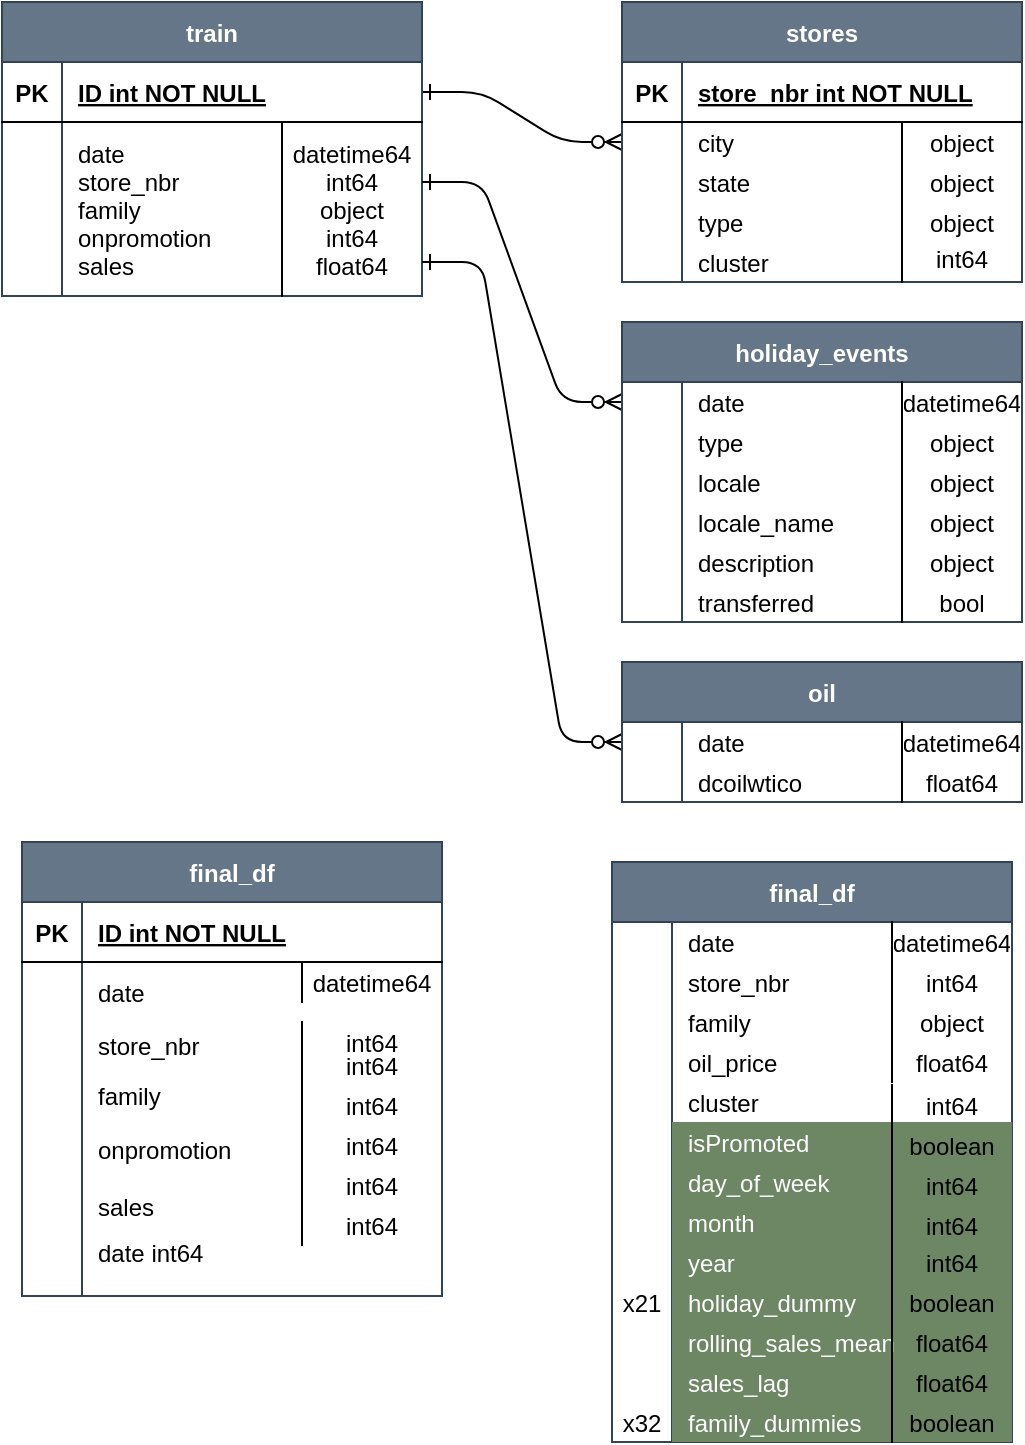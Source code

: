 <mxfile version="23.0.2" type="device">
  <diagram id="R2lEEEUBdFMjLlhIrx00" name="Page-1">
    <mxGraphModel dx="1147" dy="675" grid="1" gridSize="10" guides="1" tooltips="1" connect="1" arrows="1" fold="1" page="1" pageScale="1" pageWidth="850" pageHeight="1100" math="0" shadow="0" extFonts="Permanent Marker^https://fonts.googleapis.com/css?family=Permanent+Marker">
      <root>
        <mxCell id="0" />
        <mxCell id="1" parent="0" />
        <mxCell id="C-vyLk0tnHw3VtMMgP7b-1" value="" style="edgeStyle=entityRelationEdgeStyle;endArrow=ERzeroToMany;startArrow=ERone;endFill=1;startFill=0;" parent="1" source="C-vyLk0tnHw3VtMMgP7b-24" target="C-vyLk0tnHw3VtMMgP7b-6" edge="1">
          <mxGeometry width="100" height="100" relative="1" as="geometry">
            <mxPoint x="340" y="720" as="sourcePoint" />
            <mxPoint x="440" y="620" as="targetPoint" />
          </mxGeometry>
        </mxCell>
        <mxCell id="C-vyLk0tnHw3VtMMgP7b-2" value="stores" style="shape=table;startSize=30;container=1;collapsible=1;childLayout=tableLayout;fixedRows=1;rowLines=0;fontStyle=1;align=center;resizeLast=1;fillColor=#647687;fontColor=#ffffff;strokeColor=#314354;" parent="1" vertex="1">
          <mxGeometry x="430" y="120" width="200" height="140" as="geometry" />
        </mxCell>
        <mxCell id="C-vyLk0tnHw3VtMMgP7b-3" value="" style="shape=partialRectangle;collapsible=0;dropTarget=0;pointerEvents=0;fillColor=none;points=[[0,0.5],[1,0.5]];portConstraint=eastwest;top=0;left=0;right=0;bottom=1;" parent="C-vyLk0tnHw3VtMMgP7b-2" vertex="1">
          <mxGeometry y="30" width="200" height="30" as="geometry" />
        </mxCell>
        <mxCell id="C-vyLk0tnHw3VtMMgP7b-4" value="PK" style="shape=partialRectangle;overflow=hidden;connectable=0;fillColor=none;top=0;left=0;bottom=0;right=0;fontStyle=1;" parent="C-vyLk0tnHw3VtMMgP7b-3" vertex="1">
          <mxGeometry width="30" height="30" as="geometry">
            <mxRectangle width="30" height="30" as="alternateBounds" />
          </mxGeometry>
        </mxCell>
        <mxCell id="C-vyLk0tnHw3VtMMgP7b-5" value="store_nbr int NOT NULL " style="shape=partialRectangle;overflow=hidden;connectable=0;fillColor=none;top=0;left=0;bottom=0;right=0;align=left;spacingLeft=6;fontStyle=5;" parent="C-vyLk0tnHw3VtMMgP7b-3" vertex="1">
          <mxGeometry x="30" width="170" height="30" as="geometry">
            <mxRectangle width="170" height="30" as="alternateBounds" />
          </mxGeometry>
        </mxCell>
        <mxCell id="C-vyLk0tnHw3VtMMgP7b-6" value="" style="shape=partialRectangle;collapsible=0;dropTarget=0;pointerEvents=0;fillColor=none;points=[[0,0.5],[1,0.5]];portConstraint=eastwest;top=0;left=0;right=0;bottom=0;" parent="C-vyLk0tnHw3VtMMgP7b-2" vertex="1">
          <mxGeometry y="60" width="200" height="20" as="geometry" />
        </mxCell>
        <mxCell id="C-vyLk0tnHw3VtMMgP7b-7" value="" style="shape=partialRectangle;overflow=hidden;connectable=0;fillColor=none;top=0;left=0;bottom=0;right=0;" parent="C-vyLk0tnHw3VtMMgP7b-6" vertex="1">
          <mxGeometry width="30" height="20" as="geometry">
            <mxRectangle width="30" height="20" as="alternateBounds" />
          </mxGeometry>
        </mxCell>
        <mxCell id="C-vyLk0tnHw3VtMMgP7b-8" value="city" style="shape=partialRectangle;overflow=hidden;connectable=0;fillColor=none;top=0;left=0;bottom=0;right=0;align=left;spacingLeft=6;" parent="C-vyLk0tnHw3VtMMgP7b-6" vertex="1">
          <mxGeometry x="30" width="170" height="20" as="geometry">
            <mxRectangle width="170" height="20" as="alternateBounds" />
          </mxGeometry>
        </mxCell>
        <mxCell id="62HEPZ-ChTbEwqhAdg0i-34" value="" style="shape=partialRectangle;collapsible=0;dropTarget=0;pointerEvents=0;fillColor=none;points=[[0,0.5],[1,0.5]];portConstraint=eastwest;top=0;left=0;right=0;bottom=0;" vertex="1" parent="C-vyLk0tnHw3VtMMgP7b-2">
          <mxGeometry y="80" width="200" height="20" as="geometry" />
        </mxCell>
        <mxCell id="62HEPZ-ChTbEwqhAdg0i-35" value="" style="shape=partialRectangle;overflow=hidden;connectable=0;fillColor=none;top=0;left=0;bottom=0;right=0;" vertex="1" parent="62HEPZ-ChTbEwqhAdg0i-34">
          <mxGeometry width="30" height="20" as="geometry">
            <mxRectangle width="30" height="20" as="alternateBounds" />
          </mxGeometry>
        </mxCell>
        <mxCell id="62HEPZ-ChTbEwqhAdg0i-36" value="state" style="shape=partialRectangle;overflow=hidden;connectable=0;fillColor=none;top=0;left=0;bottom=0;right=0;align=left;spacingLeft=6;" vertex="1" parent="62HEPZ-ChTbEwqhAdg0i-34">
          <mxGeometry x="30" width="170" height="20" as="geometry">
            <mxRectangle width="170" height="20" as="alternateBounds" />
          </mxGeometry>
        </mxCell>
        <mxCell id="62HEPZ-ChTbEwqhAdg0i-38" value="" style="shape=partialRectangle;collapsible=0;dropTarget=0;pointerEvents=0;fillColor=none;points=[[0,0.5],[1,0.5]];portConstraint=eastwest;top=0;left=0;right=0;bottom=0;" vertex="1" parent="C-vyLk0tnHw3VtMMgP7b-2">
          <mxGeometry y="100" width="200" height="20" as="geometry" />
        </mxCell>
        <mxCell id="62HEPZ-ChTbEwqhAdg0i-39" value="" style="shape=partialRectangle;overflow=hidden;connectable=0;fillColor=none;top=0;left=0;bottom=0;right=0;" vertex="1" parent="62HEPZ-ChTbEwqhAdg0i-38">
          <mxGeometry width="30" height="20" as="geometry">
            <mxRectangle width="30" height="20" as="alternateBounds" />
          </mxGeometry>
        </mxCell>
        <mxCell id="62HEPZ-ChTbEwqhAdg0i-40" value="type" style="shape=partialRectangle;overflow=hidden;connectable=0;fillColor=none;top=0;left=0;bottom=0;right=0;align=left;spacingLeft=6;" vertex="1" parent="62HEPZ-ChTbEwqhAdg0i-38">
          <mxGeometry x="30" width="170" height="20" as="geometry">
            <mxRectangle width="170" height="20" as="alternateBounds" />
          </mxGeometry>
        </mxCell>
        <mxCell id="62HEPZ-ChTbEwqhAdg0i-41" value="" style="shape=partialRectangle;collapsible=0;dropTarget=0;pointerEvents=0;fillColor=none;points=[[0,0.5],[1,0.5]];portConstraint=eastwest;top=0;left=0;right=0;bottom=0;" vertex="1" parent="C-vyLk0tnHw3VtMMgP7b-2">
          <mxGeometry y="120" width="200" height="20" as="geometry" />
        </mxCell>
        <mxCell id="62HEPZ-ChTbEwqhAdg0i-42" value="" style="shape=partialRectangle;overflow=hidden;connectable=0;fillColor=none;top=0;left=0;bottom=0;right=0;" vertex="1" parent="62HEPZ-ChTbEwqhAdg0i-41">
          <mxGeometry width="30" height="20" as="geometry">
            <mxRectangle width="30" height="20" as="alternateBounds" />
          </mxGeometry>
        </mxCell>
        <mxCell id="62HEPZ-ChTbEwqhAdg0i-43" value="cluster" style="shape=partialRectangle;overflow=hidden;connectable=0;fillColor=none;top=0;left=0;bottom=0;right=0;align=left;spacingLeft=6;" vertex="1" parent="62HEPZ-ChTbEwqhAdg0i-41">
          <mxGeometry x="30" width="170" height="20" as="geometry">
            <mxRectangle width="170" height="20" as="alternateBounds" />
          </mxGeometry>
        </mxCell>
        <mxCell id="C-vyLk0tnHw3VtMMgP7b-23" value="train" style="shape=table;startSize=30;container=6;collapsible=1;childLayout=tableLayout;fixedRows=6;rowLines=0;fontStyle=1;align=center;resizeLast=1;fillColor=#647687;fontColor=#ffffff;strokeColor=#314354;" parent="1" vertex="1">
          <mxGeometry x="120" y="120" width="210" height="147" as="geometry">
            <mxRectangle x="120" y="120" width="70" height="30" as="alternateBounds" />
          </mxGeometry>
        </mxCell>
        <mxCell id="C-vyLk0tnHw3VtMMgP7b-24" value="" style="shape=partialRectangle;collapsible=0;dropTarget=0;pointerEvents=0;fillColor=none;points=[[0,0.5],[1,0.5]];portConstraint=eastwest;top=0;left=0;right=0;bottom=1;" parent="C-vyLk0tnHw3VtMMgP7b-23" vertex="1">
          <mxGeometry y="30" width="210" height="30" as="geometry" />
        </mxCell>
        <mxCell id="C-vyLk0tnHw3VtMMgP7b-25" value="PK" style="shape=partialRectangle;overflow=hidden;connectable=0;fillColor=none;top=0;left=0;bottom=0;right=0;fontStyle=1;" parent="C-vyLk0tnHw3VtMMgP7b-24" vertex="1">
          <mxGeometry width="30" height="30" as="geometry">
            <mxRectangle width="30" height="30" as="alternateBounds" />
          </mxGeometry>
        </mxCell>
        <mxCell id="C-vyLk0tnHw3VtMMgP7b-26" value="ID int NOT NULL " style="shape=partialRectangle;overflow=hidden;connectable=0;fillColor=none;top=0;left=0;bottom=0;right=0;align=left;spacingLeft=6;fontStyle=5;" parent="C-vyLk0tnHw3VtMMgP7b-24" vertex="1">
          <mxGeometry x="30" width="180" height="30" as="geometry">
            <mxRectangle width="180" height="30" as="alternateBounds" />
          </mxGeometry>
        </mxCell>
        <mxCell id="C-vyLk0tnHw3VtMMgP7b-27" value="" style="shape=partialRectangle;collapsible=0;dropTarget=0;pointerEvents=0;fillColor=none;points=[[0,0.5],[1,0.5]];portConstraint=eastwest;top=0;left=0;right=0;bottom=0;" parent="C-vyLk0tnHw3VtMMgP7b-23" vertex="1">
          <mxGeometry y="60" width="210" height="87" as="geometry" />
        </mxCell>
        <mxCell id="C-vyLk0tnHw3VtMMgP7b-28" value="" style="shape=partialRectangle;overflow=hidden;connectable=0;fillColor=none;top=0;left=0;bottom=0;right=0;" parent="C-vyLk0tnHw3VtMMgP7b-27" vertex="1">
          <mxGeometry width="30" height="87" as="geometry">
            <mxRectangle width="30" height="87" as="alternateBounds" />
          </mxGeometry>
        </mxCell>
        <mxCell id="C-vyLk0tnHw3VtMMgP7b-29" value="date&#xa;store_nbr&#xa;family&#xa;onpromotion&#xa;sales" style="shape=partialRectangle;overflow=hidden;connectable=0;fillColor=none;top=0;left=0;bottom=0;right=0;align=left;spacingLeft=6;" parent="C-vyLk0tnHw3VtMMgP7b-27" vertex="1">
          <mxGeometry x="30" width="180" height="87" as="geometry">
            <mxRectangle width="180" height="87" as="alternateBounds" />
          </mxGeometry>
        </mxCell>
        <mxCell id="62HEPZ-ChTbEwqhAdg0i-10" value="datetime64&#xa;int64&#xa;object&#xa;int64&#xa;float64" style="shape=partialRectangle;overflow=hidden;connectable=0;fillColor=none;top=0;left=1;bottom=0;right=0;" vertex="1" parent="1">
          <mxGeometry x="260" y="180" width="70" height="87" as="geometry">
            <mxRectangle width="30" height="87" as="alternateBounds" />
          </mxGeometry>
        </mxCell>
        <mxCell id="62HEPZ-ChTbEwqhAdg0i-13" value="object" style="shape=partialRectangle;overflow=hidden;connectable=0;fillColor=none;top=0;left=1;bottom=0;right=0;" vertex="1" parent="1">
          <mxGeometry x="570" y="180" width="60" height="20" as="geometry">
            <mxRectangle width="30" height="87" as="alternateBounds" />
          </mxGeometry>
        </mxCell>
        <mxCell id="62HEPZ-ChTbEwqhAdg0i-44" value="object" style="shape=partialRectangle;overflow=hidden;connectable=0;fillColor=none;top=0;left=1;bottom=0;right=0;" vertex="1" parent="1">
          <mxGeometry x="570" y="200" width="60" height="20" as="geometry">
            <mxRectangle width="30" height="87" as="alternateBounds" />
          </mxGeometry>
        </mxCell>
        <mxCell id="62HEPZ-ChTbEwqhAdg0i-45" value="object" style="shape=partialRectangle;overflow=hidden;connectable=0;fillColor=none;top=0;left=1;bottom=0;right=0;" vertex="1" parent="1">
          <mxGeometry x="570" y="220" width="60" height="20" as="geometry">
            <mxRectangle width="30" height="87" as="alternateBounds" />
          </mxGeometry>
        </mxCell>
        <mxCell id="62HEPZ-ChTbEwqhAdg0i-46" value="int64&#xa;" style="shape=partialRectangle;overflow=hidden;connectable=0;fillColor=none;top=0;left=1;bottom=0;right=0;" vertex="1" parent="1">
          <mxGeometry x="570" y="240" width="60" height="20" as="geometry">
            <mxRectangle width="30" height="87" as="alternateBounds" />
          </mxGeometry>
        </mxCell>
        <mxCell id="62HEPZ-ChTbEwqhAdg0i-47" value="" style="edgeStyle=entityRelationEdgeStyle;endArrow=ERzeroToMany;startArrow=ERone;endFill=1;startFill=0;" edge="1" parent="1" target="62HEPZ-ChTbEwqhAdg0i-52">
          <mxGeometry width="100" height="100" relative="1" as="geometry">
            <mxPoint x="330" y="210" as="sourcePoint" />
            <mxPoint x="500" y="770" as="targetPoint" />
          </mxGeometry>
        </mxCell>
        <mxCell id="62HEPZ-ChTbEwqhAdg0i-48" value="holiday_events" style="shape=table;startSize=30;container=1;collapsible=1;childLayout=tableLayout;fixedRows=1;rowLines=0;fontStyle=1;align=center;resizeLast=1;fillColor=#647687;fontColor=#ffffff;strokeColor=#314354;" vertex="1" parent="1">
          <mxGeometry x="430" y="280" width="200" height="150" as="geometry" />
        </mxCell>
        <mxCell id="62HEPZ-ChTbEwqhAdg0i-52" value="" style="shape=partialRectangle;collapsible=0;dropTarget=0;pointerEvents=0;fillColor=none;points=[[0,0.5],[1,0.5]];portConstraint=eastwest;top=0;left=0;right=0;bottom=0;" vertex="1" parent="62HEPZ-ChTbEwqhAdg0i-48">
          <mxGeometry y="30" width="200" height="20" as="geometry" />
        </mxCell>
        <mxCell id="62HEPZ-ChTbEwqhAdg0i-53" value="" style="shape=partialRectangle;overflow=hidden;connectable=0;fillColor=none;top=0;left=0;bottom=0;right=0;" vertex="1" parent="62HEPZ-ChTbEwqhAdg0i-52">
          <mxGeometry width="30" height="20" as="geometry">
            <mxRectangle width="30" height="20" as="alternateBounds" />
          </mxGeometry>
        </mxCell>
        <mxCell id="62HEPZ-ChTbEwqhAdg0i-54" value="date" style="shape=partialRectangle;overflow=hidden;connectable=0;fillColor=none;top=0;left=0;bottom=0;right=0;align=left;spacingLeft=6;" vertex="1" parent="62HEPZ-ChTbEwqhAdg0i-52">
          <mxGeometry x="30" width="170" height="20" as="geometry">
            <mxRectangle width="170" height="20" as="alternateBounds" />
          </mxGeometry>
        </mxCell>
        <mxCell id="62HEPZ-ChTbEwqhAdg0i-55" value="" style="shape=partialRectangle;collapsible=0;dropTarget=0;pointerEvents=0;fillColor=none;points=[[0,0.5],[1,0.5]];portConstraint=eastwest;top=0;left=0;right=0;bottom=0;" vertex="1" parent="62HEPZ-ChTbEwqhAdg0i-48">
          <mxGeometry y="50" width="200" height="20" as="geometry" />
        </mxCell>
        <mxCell id="62HEPZ-ChTbEwqhAdg0i-56" value="" style="shape=partialRectangle;overflow=hidden;connectable=0;fillColor=none;top=0;left=0;bottom=0;right=0;" vertex="1" parent="62HEPZ-ChTbEwqhAdg0i-55">
          <mxGeometry width="30" height="20" as="geometry">
            <mxRectangle width="30" height="20" as="alternateBounds" />
          </mxGeometry>
        </mxCell>
        <mxCell id="62HEPZ-ChTbEwqhAdg0i-57" value="type" style="shape=partialRectangle;overflow=hidden;connectable=0;fillColor=none;top=0;left=0;bottom=0;right=0;align=left;spacingLeft=6;" vertex="1" parent="62HEPZ-ChTbEwqhAdg0i-55">
          <mxGeometry x="30" width="170" height="20" as="geometry">
            <mxRectangle width="170" height="20" as="alternateBounds" />
          </mxGeometry>
        </mxCell>
        <mxCell id="62HEPZ-ChTbEwqhAdg0i-58" value="" style="shape=partialRectangle;collapsible=0;dropTarget=0;pointerEvents=0;fillColor=none;points=[[0,0.5],[1,0.5]];portConstraint=eastwest;top=0;left=0;right=0;bottom=0;" vertex="1" parent="62HEPZ-ChTbEwqhAdg0i-48">
          <mxGeometry y="70" width="200" height="20" as="geometry" />
        </mxCell>
        <mxCell id="62HEPZ-ChTbEwqhAdg0i-59" value="" style="shape=partialRectangle;overflow=hidden;connectable=0;fillColor=none;top=0;left=0;bottom=0;right=0;" vertex="1" parent="62HEPZ-ChTbEwqhAdg0i-58">
          <mxGeometry width="30" height="20" as="geometry">
            <mxRectangle width="30" height="20" as="alternateBounds" />
          </mxGeometry>
        </mxCell>
        <mxCell id="62HEPZ-ChTbEwqhAdg0i-60" value="locale" style="shape=partialRectangle;overflow=hidden;connectable=0;fillColor=none;top=0;left=0;bottom=0;right=0;align=left;spacingLeft=6;" vertex="1" parent="62HEPZ-ChTbEwqhAdg0i-58">
          <mxGeometry x="30" width="170" height="20" as="geometry">
            <mxRectangle width="170" height="20" as="alternateBounds" />
          </mxGeometry>
        </mxCell>
        <mxCell id="62HEPZ-ChTbEwqhAdg0i-61" value="" style="shape=partialRectangle;collapsible=0;dropTarget=0;pointerEvents=0;fillColor=none;points=[[0,0.5],[1,0.5]];portConstraint=eastwest;top=0;left=0;right=0;bottom=0;" vertex="1" parent="62HEPZ-ChTbEwqhAdg0i-48">
          <mxGeometry y="90" width="200" height="20" as="geometry" />
        </mxCell>
        <mxCell id="62HEPZ-ChTbEwqhAdg0i-62" value="" style="shape=partialRectangle;overflow=hidden;connectable=0;fillColor=none;top=0;left=0;bottom=0;right=0;" vertex="1" parent="62HEPZ-ChTbEwqhAdg0i-61">
          <mxGeometry width="30" height="20" as="geometry">
            <mxRectangle width="30" height="20" as="alternateBounds" />
          </mxGeometry>
        </mxCell>
        <mxCell id="62HEPZ-ChTbEwqhAdg0i-63" value="locale_name" style="shape=partialRectangle;overflow=hidden;connectable=0;fillColor=none;top=0;left=0;bottom=0;right=0;align=left;spacingLeft=6;" vertex="1" parent="62HEPZ-ChTbEwqhAdg0i-61">
          <mxGeometry x="30" width="170" height="20" as="geometry">
            <mxRectangle width="170" height="20" as="alternateBounds" />
          </mxGeometry>
        </mxCell>
        <mxCell id="62HEPZ-ChTbEwqhAdg0i-64" value="" style="shape=partialRectangle;collapsible=0;dropTarget=0;pointerEvents=0;fillColor=none;points=[[0,0.5],[1,0.5]];portConstraint=eastwest;top=0;left=0;right=0;bottom=0;" vertex="1" parent="62HEPZ-ChTbEwqhAdg0i-48">
          <mxGeometry y="110" width="200" height="20" as="geometry" />
        </mxCell>
        <mxCell id="62HEPZ-ChTbEwqhAdg0i-65" value="" style="shape=partialRectangle;overflow=hidden;connectable=0;fillColor=none;top=0;left=0;bottom=0;right=0;" vertex="1" parent="62HEPZ-ChTbEwqhAdg0i-64">
          <mxGeometry width="30" height="20" as="geometry">
            <mxRectangle width="30" height="20" as="alternateBounds" />
          </mxGeometry>
        </mxCell>
        <mxCell id="62HEPZ-ChTbEwqhAdg0i-66" value="description" style="shape=partialRectangle;overflow=hidden;connectable=0;fillColor=none;top=0;left=0;bottom=0;right=0;align=left;spacingLeft=6;" vertex="1" parent="62HEPZ-ChTbEwqhAdg0i-64">
          <mxGeometry x="30" width="170" height="20" as="geometry">
            <mxRectangle width="170" height="20" as="alternateBounds" />
          </mxGeometry>
        </mxCell>
        <mxCell id="62HEPZ-ChTbEwqhAdg0i-67" value="" style="shape=partialRectangle;collapsible=0;dropTarget=0;pointerEvents=0;fillColor=none;points=[[0,0.5],[1,0.5]];portConstraint=eastwest;top=0;left=0;right=0;bottom=0;" vertex="1" parent="62HEPZ-ChTbEwqhAdg0i-48">
          <mxGeometry y="130" width="200" height="20" as="geometry" />
        </mxCell>
        <mxCell id="62HEPZ-ChTbEwqhAdg0i-68" value="" style="shape=partialRectangle;overflow=hidden;connectable=0;fillColor=none;top=0;left=0;bottom=0;right=0;" vertex="1" parent="62HEPZ-ChTbEwqhAdg0i-67">
          <mxGeometry width="30" height="20" as="geometry">
            <mxRectangle width="30" height="20" as="alternateBounds" />
          </mxGeometry>
        </mxCell>
        <mxCell id="62HEPZ-ChTbEwqhAdg0i-69" value="transferred" style="shape=partialRectangle;overflow=hidden;connectable=0;fillColor=none;top=0;left=0;bottom=0;right=0;align=left;spacingLeft=6;" vertex="1" parent="62HEPZ-ChTbEwqhAdg0i-67">
          <mxGeometry x="30" width="170" height="20" as="geometry">
            <mxRectangle width="170" height="20" as="alternateBounds" />
          </mxGeometry>
        </mxCell>
        <mxCell id="62HEPZ-ChTbEwqhAdg0i-70" value="datetime64" style="shape=partialRectangle;overflow=hidden;connectable=0;fillColor=none;top=0;left=1;bottom=0;right=0;" vertex="1" parent="1">
          <mxGeometry x="570" y="310" width="60" height="20" as="geometry">
            <mxRectangle width="30" height="87" as="alternateBounds" />
          </mxGeometry>
        </mxCell>
        <mxCell id="62HEPZ-ChTbEwqhAdg0i-71" value="object" style="shape=partialRectangle;overflow=hidden;connectable=0;fillColor=none;top=0;left=1;bottom=0;right=0;" vertex="1" parent="1">
          <mxGeometry x="570" y="330" width="60" height="20" as="geometry">
            <mxRectangle width="30" height="87" as="alternateBounds" />
          </mxGeometry>
        </mxCell>
        <mxCell id="62HEPZ-ChTbEwqhAdg0i-72" value="object" style="shape=partialRectangle;overflow=hidden;connectable=0;fillColor=none;top=0;left=1;bottom=0;right=0;" vertex="1" parent="1">
          <mxGeometry x="570" y="350" width="60" height="20" as="geometry">
            <mxRectangle width="30" height="87" as="alternateBounds" />
          </mxGeometry>
        </mxCell>
        <mxCell id="62HEPZ-ChTbEwqhAdg0i-73" value="object" style="shape=partialRectangle;overflow=hidden;connectable=0;fillColor=none;top=0;left=1;bottom=0;right=0;" vertex="1" parent="1">
          <mxGeometry x="570" y="370" width="60" height="20" as="geometry">
            <mxRectangle width="30" height="87" as="alternateBounds" />
          </mxGeometry>
        </mxCell>
        <mxCell id="62HEPZ-ChTbEwqhAdg0i-74" value="bool" style="shape=partialRectangle;overflow=hidden;connectable=0;fillColor=none;top=0;left=1;bottom=0;right=0;" vertex="1" parent="1">
          <mxGeometry x="570" y="410" width="60" height="20" as="geometry">
            <mxRectangle width="30" height="87" as="alternateBounds" />
          </mxGeometry>
        </mxCell>
        <mxCell id="62HEPZ-ChTbEwqhAdg0i-75" value="object" style="shape=partialRectangle;overflow=hidden;connectable=0;fillColor=none;top=0;left=1;bottom=0;right=0;" vertex="1" parent="1">
          <mxGeometry x="570" y="390" width="60" height="20" as="geometry">
            <mxRectangle width="30" height="87" as="alternateBounds" />
          </mxGeometry>
        </mxCell>
        <mxCell id="62HEPZ-ChTbEwqhAdg0i-76" value="" style="edgeStyle=entityRelationEdgeStyle;endArrow=ERzeroToMany;startArrow=ERone;endFill=1;startFill=0;" edge="1" parent="1" target="62HEPZ-ChTbEwqhAdg0i-81">
          <mxGeometry width="100" height="100" relative="1" as="geometry">
            <mxPoint x="330" y="250" as="sourcePoint" />
            <mxPoint x="440" y="960" as="targetPoint" />
          </mxGeometry>
        </mxCell>
        <mxCell id="62HEPZ-ChTbEwqhAdg0i-77" value="oil" style="shape=table;startSize=30;container=1;collapsible=1;childLayout=tableLayout;fixedRows=1;rowLines=0;fontStyle=1;align=center;resizeLast=1;fillColor=#647687;fontColor=#ffffff;strokeColor=#314354;" vertex="1" parent="1">
          <mxGeometry x="430" y="450" width="200" height="70" as="geometry" />
        </mxCell>
        <mxCell id="62HEPZ-ChTbEwqhAdg0i-81" value="" style="shape=partialRectangle;collapsible=0;dropTarget=0;pointerEvents=0;fillColor=none;points=[[0,0.5],[1,0.5]];portConstraint=eastwest;top=0;left=0;right=0;bottom=0;" vertex="1" parent="62HEPZ-ChTbEwqhAdg0i-77">
          <mxGeometry y="30" width="200" height="20" as="geometry" />
        </mxCell>
        <mxCell id="62HEPZ-ChTbEwqhAdg0i-82" value="" style="shape=partialRectangle;overflow=hidden;connectable=0;fillColor=none;top=0;left=0;bottom=0;right=0;" vertex="1" parent="62HEPZ-ChTbEwqhAdg0i-81">
          <mxGeometry width="30" height="20" as="geometry">
            <mxRectangle width="30" height="20" as="alternateBounds" />
          </mxGeometry>
        </mxCell>
        <mxCell id="62HEPZ-ChTbEwqhAdg0i-83" value="date" style="shape=partialRectangle;overflow=hidden;connectable=0;fillColor=none;top=0;left=0;bottom=0;right=0;align=left;spacingLeft=6;" vertex="1" parent="62HEPZ-ChTbEwqhAdg0i-81">
          <mxGeometry x="30" width="170" height="20" as="geometry">
            <mxRectangle width="170" height="20" as="alternateBounds" />
          </mxGeometry>
        </mxCell>
        <mxCell id="62HEPZ-ChTbEwqhAdg0i-84" value="" style="shape=partialRectangle;collapsible=0;dropTarget=0;pointerEvents=0;fillColor=none;points=[[0,0.5],[1,0.5]];portConstraint=eastwest;top=0;left=0;right=0;bottom=0;container=1;" vertex="1" parent="62HEPZ-ChTbEwqhAdg0i-77">
          <mxGeometry y="50" width="200" height="20" as="geometry" />
        </mxCell>
        <mxCell id="62HEPZ-ChTbEwqhAdg0i-85" value="" style="shape=partialRectangle;overflow=hidden;connectable=0;fillColor=none;top=0;left=0;bottom=0;right=0;" vertex="1" parent="62HEPZ-ChTbEwqhAdg0i-84">
          <mxGeometry width="30" height="20" as="geometry">
            <mxRectangle width="30" height="20" as="alternateBounds" />
          </mxGeometry>
        </mxCell>
        <mxCell id="62HEPZ-ChTbEwqhAdg0i-86" value="dcoilwtico" style="shape=partialRectangle;overflow=hidden;connectable=0;fillColor=none;top=0;left=0;bottom=0;right=0;align=left;spacingLeft=6;" vertex="1" parent="62HEPZ-ChTbEwqhAdg0i-84">
          <mxGeometry x="30" width="170" height="20" as="geometry">
            <mxRectangle width="170" height="20" as="alternateBounds" />
          </mxGeometry>
        </mxCell>
        <mxCell id="62HEPZ-ChTbEwqhAdg0i-93" value="datetime64" style="shape=partialRectangle;overflow=hidden;connectable=0;fillColor=none;top=0;left=1;bottom=0;right=0;" vertex="1" parent="1">
          <mxGeometry x="570" y="480" width="60" height="20" as="geometry">
            <mxRectangle width="30" height="87" as="alternateBounds" />
          </mxGeometry>
        </mxCell>
        <mxCell id="62HEPZ-ChTbEwqhAdg0i-94" value="float64" style="shape=partialRectangle;overflow=hidden;connectable=0;fillColor=none;top=0;left=1;bottom=0;right=0;" vertex="1" parent="1">
          <mxGeometry x="570" y="500" width="60" height="20" as="geometry">
            <mxRectangle width="30" height="87" as="alternateBounds" />
          </mxGeometry>
        </mxCell>
        <mxCell id="62HEPZ-ChTbEwqhAdg0i-105" value="final_df" style="shape=table;startSize=30;container=6;collapsible=1;childLayout=tableLayout;fixedRows=6;rowLines=0;fontStyle=1;align=center;resizeLast=1;fillColor=#647687;fontColor=#ffffff;strokeColor=#314354;" vertex="1" parent="1">
          <mxGeometry x="130" y="540" width="210" height="227" as="geometry">
            <mxRectangle x="120" y="120" width="70" height="30" as="alternateBounds" />
          </mxGeometry>
        </mxCell>
        <mxCell id="62HEPZ-ChTbEwqhAdg0i-106" value="" style="shape=partialRectangle;collapsible=0;dropTarget=0;pointerEvents=0;fillColor=none;points=[[0,0.5],[1,0.5]];portConstraint=eastwest;top=0;left=0;right=0;bottom=1;" vertex="1" parent="62HEPZ-ChTbEwqhAdg0i-105">
          <mxGeometry y="30" width="210" height="30" as="geometry" />
        </mxCell>
        <mxCell id="62HEPZ-ChTbEwqhAdg0i-107" value="PK" style="shape=partialRectangle;overflow=hidden;connectable=0;fillColor=none;top=0;left=0;bottom=0;right=0;fontStyle=1;" vertex="1" parent="62HEPZ-ChTbEwqhAdg0i-106">
          <mxGeometry width="30" height="30" as="geometry">
            <mxRectangle width="30" height="30" as="alternateBounds" />
          </mxGeometry>
        </mxCell>
        <mxCell id="62HEPZ-ChTbEwqhAdg0i-108" value="ID int NOT NULL " style="shape=partialRectangle;overflow=hidden;connectable=0;fillColor=none;top=0;left=0;bottom=0;right=0;align=left;spacingLeft=6;fontStyle=5;" vertex="1" parent="62HEPZ-ChTbEwqhAdg0i-106">
          <mxGeometry x="30" width="180" height="30" as="geometry">
            <mxRectangle width="180" height="30" as="alternateBounds" />
          </mxGeometry>
        </mxCell>
        <mxCell id="62HEPZ-ChTbEwqhAdg0i-109" value="" style="shape=partialRectangle;collapsible=0;dropTarget=0;pointerEvents=0;fillColor=none;points=[[0,0.5],[1,0.5]];portConstraint=eastwest;top=0;left=0;right=0;bottom=0;" vertex="1" parent="62HEPZ-ChTbEwqhAdg0i-105">
          <mxGeometry y="60" width="210" height="30" as="geometry" />
        </mxCell>
        <mxCell id="62HEPZ-ChTbEwqhAdg0i-110" value="" style="shape=partialRectangle;overflow=hidden;connectable=0;fillColor=none;top=0;left=0;bottom=0;right=0;" vertex="1" parent="62HEPZ-ChTbEwqhAdg0i-109">
          <mxGeometry width="30" height="30" as="geometry">
            <mxRectangle width="30" height="30" as="alternateBounds" />
          </mxGeometry>
        </mxCell>
        <mxCell id="62HEPZ-ChTbEwqhAdg0i-111" value="date" style="shape=partialRectangle;overflow=hidden;connectable=0;fillColor=none;top=0;left=0;bottom=0;right=0;align=left;spacingLeft=6;" vertex="1" parent="62HEPZ-ChTbEwqhAdg0i-109">
          <mxGeometry x="30" width="180" height="30" as="geometry">
            <mxRectangle width="180" height="30" as="alternateBounds" />
          </mxGeometry>
        </mxCell>
        <mxCell id="62HEPZ-ChTbEwqhAdg0i-118" value="" style="shape=partialRectangle;collapsible=0;dropTarget=0;pointerEvents=0;fillColor=none;points=[[0,0.5],[1,0.5]];portConstraint=eastwest;top=0;left=0;right=0;bottom=0;" vertex="1" parent="62HEPZ-ChTbEwqhAdg0i-105">
          <mxGeometry y="90" width="210" height="23" as="geometry" />
        </mxCell>
        <mxCell id="62HEPZ-ChTbEwqhAdg0i-119" value="" style="shape=partialRectangle;overflow=hidden;connectable=0;fillColor=none;top=0;left=0;bottom=0;right=0;" vertex="1" parent="62HEPZ-ChTbEwqhAdg0i-118">
          <mxGeometry width="30" height="23" as="geometry">
            <mxRectangle width="30" height="23" as="alternateBounds" />
          </mxGeometry>
        </mxCell>
        <mxCell id="62HEPZ-ChTbEwqhAdg0i-120" value="store_nbr" style="shape=partialRectangle;overflow=hidden;connectable=0;fillColor=none;top=0;left=0;bottom=0;right=0;align=left;spacingLeft=6;" vertex="1" parent="62HEPZ-ChTbEwqhAdg0i-118">
          <mxGeometry x="30" width="180" height="23" as="geometry">
            <mxRectangle width="180" height="23" as="alternateBounds" />
          </mxGeometry>
        </mxCell>
        <mxCell id="62HEPZ-ChTbEwqhAdg0i-121" value="" style="shape=partialRectangle;collapsible=0;dropTarget=0;pointerEvents=0;fillColor=none;points=[[0,0.5],[1,0.5]];portConstraint=eastwest;top=0;left=0;right=0;bottom=0;" vertex="1" parent="62HEPZ-ChTbEwqhAdg0i-105">
          <mxGeometry y="113" width="210" height="27" as="geometry" />
        </mxCell>
        <mxCell id="62HEPZ-ChTbEwqhAdg0i-122" value="" style="shape=partialRectangle;overflow=hidden;connectable=0;fillColor=none;top=0;left=0;bottom=0;right=0;" vertex="1" parent="62HEPZ-ChTbEwqhAdg0i-121">
          <mxGeometry width="30" height="27" as="geometry">
            <mxRectangle width="30" height="27" as="alternateBounds" />
          </mxGeometry>
        </mxCell>
        <mxCell id="62HEPZ-ChTbEwqhAdg0i-123" value="family" style="shape=partialRectangle;overflow=hidden;connectable=0;fillColor=none;top=0;left=0;bottom=0;right=0;align=left;spacingLeft=6;" vertex="1" parent="62HEPZ-ChTbEwqhAdg0i-121">
          <mxGeometry x="30" width="180" height="27" as="geometry">
            <mxRectangle width="180" height="27" as="alternateBounds" />
          </mxGeometry>
        </mxCell>
        <mxCell id="62HEPZ-ChTbEwqhAdg0i-124" value="" style="shape=partialRectangle;collapsible=0;dropTarget=0;pointerEvents=0;fillColor=none;points=[[0,0.5],[1,0.5]];portConstraint=eastwest;top=0;left=0;right=0;bottom=0;" vertex="1" parent="62HEPZ-ChTbEwqhAdg0i-105">
          <mxGeometry y="140" width="210" height="27" as="geometry" />
        </mxCell>
        <mxCell id="62HEPZ-ChTbEwqhAdg0i-125" value="" style="shape=partialRectangle;overflow=hidden;connectable=0;fillColor=none;top=0;left=0;bottom=0;right=0;" vertex="1" parent="62HEPZ-ChTbEwqhAdg0i-124">
          <mxGeometry width="30" height="27" as="geometry">
            <mxRectangle width="30" height="27" as="alternateBounds" />
          </mxGeometry>
        </mxCell>
        <mxCell id="62HEPZ-ChTbEwqhAdg0i-126" value="onpromotion" style="shape=partialRectangle;overflow=hidden;connectable=0;fillColor=none;top=0;left=0;bottom=0;right=0;align=left;spacingLeft=6;" vertex="1" parent="62HEPZ-ChTbEwqhAdg0i-124">
          <mxGeometry x="30" width="180" height="27" as="geometry">
            <mxRectangle width="180" height="27" as="alternateBounds" />
          </mxGeometry>
        </mxCell>
        <mxCell id="62HEPZ-ChTbEwqhAdg0i-127" value="" style="shape=partialRectangle;collapsible=0;dropTarget=0;pointerEvents=0;fillColor=none;points=[[0,0.5],[1,0.5]];portConstraint=eastwest;top=0;left=0;right=0;bottom=0;" vertex="1" parent="62HEPZ-ChTbEwqhAdg0i-105">
          <mxGeometry y="167" width="210" height="30" as="geometry" />
        </mxCell>
        <mxCell id="62HEPZ-ChTbEwqhAdg0i-128" value="" style="shape=partialRectangle;overflow=hidden;connectable=0;fillColor=none;top=0;left=0;bottom=0;right=0;" vertex="1" parent="62HEPZ-ChTbEwqhAdg0i-127">
          <mxGeometry width="30" height="30" as="geometry">
            <mxRectangle width="30" height="30" as="alternateBounds" />
          </mxGeometry>
        </mxCell>
        <mxCell id="62HEPZ-ChTbEwqhAdg0i-129" value="sales" style="shape=partialRectangle;overflow=hidden;connectable=0;fillColor=none;top=0;left=0;bottom=0;right=0;align=left;spacingLeft=6;" vertex="1" parent="62HEPZ-ChTbEwqhAdg0i-127">
          <mxGeometry x="30" width="180" height="30" as="geometry">
            <mxRectangle width="180" height="30" as="alternateBounds" />
          </mxGeometry>
        </mxCell>
        <mxCell id="62HEPZ-ChTbEwqhAdg0i-130" value="" style="shape=partialRectangle;collapsible=0;dropTarget=0;pointerEvents=0;fillColor=none;points=[[0,0.5],[1,0.5]];portConstraint=eastwest;top=0;left=0;right=0;bottom=0;" vertex="1" parent="62HEPZ-ChTbEwqhAdg0i-105">
          <mxGeometry y="197" width="210" height="30" as="geometry" />
        </mxCell>
        <mxCell id="62HEPZ-ChTbEwqhAdg0i-131" value="" style="shape=partialRectangle;overflow=hidden;connectable=0;fillColor=none;top=0;left=0;bottom=0;right=0;" vertex="1" parent="62HEPZ-ChTbEwqhAdg0i-130">
          <mxGeometry width="30" height="30" as="geometry">
            <mxRectangle width="30" height="30" as="alternateBounds" />
          </mxGeometry>
        </mxCell>
        <mxCell id="62HEPZ-ChTbEwqhAdg0i-132" value="date int64&#xa;" style="shape=partialRectangle;overflow=hidden;connectable=0;fillColor=none;top=0;left=0;bottom=0;right=0;align=left;spacingLeft=6;" vertex="1" parent="62HEPZ-ChTbEwqhAdg0i-130">
          <mxGeometry x="30" width="180" height="30" as="geometry">
            <mxRectangle width="180" height="30" as="alternateBounds" />
          </mxGeometry>
        </mxCell>
        <mxCell id="62HEPZ-ChTbEwqhAdg0i-112" value="datetime64" style="shape=partialRectangle;overflow=hidden;connectable=0;fillColor=none;top=0;left=1;bottom=0;right=0;" vertex="1" parent="1">
          <mxGeometry x="270" y="600" width="70" height="20" as="geometry">
            <mxRectangle width="30" height="87" as="alternateBounds" />
          </mxGeometry>
        </mxCell>
        <mxCell id="62HEPZ-ChTbEwqhAdg0i-133" value="int64" style="shape=partialRectangle;overflow=hidden;connectable=0;fillColor=none;top=0;left=1;bottom=0;right=0;" vertex="1" parent="1">
          <mxGeometry x="270" y="630" width="70" height="20" as="geometry">
            <mxRectangle width="30" height="87" as="alternateBounds" />
          </mxGeometry>
        </mxCell>
        <mxCell id="62HEPZ-ChTbEwqhAdg0i-134" value="int64" style="shape=partialRectangle;overflow=hidden;connectable=0;fillColor=none;top=0;left=1;bottom=0;right=0;" vertex="1" parent="1">
          <mxGeometry x="270" y="641.5" width="70" height="20" as="geometry">
            <mxRectangle width="30" height="87" as="alternateBounds" />
          </mxGeometry>
        </mxCell>
        <mxCell id="62HEPZ-ChTbEwqhAdg0i-135" value="int64" style="shape=partialRectangle;overflow=hidden;connectable=0;fillColor=none;top=0;left=1;bottom=0;right=0;" vertex="1" parent="1">
          <mxGeometry x="270" y="661.5" width="70" height="20" as="geometry">
            <mxRectangle width="30" height="87" as="alternateBounds" />
          </mxGeometry>
        </mxCell>
        <mxCell id="62HEPZ-ChTbEwqhAdg0i-136" value="int64" style="shape=partialRectangle;overflow=hidden;connectable=0;fillColor=none;top=0;left=1;bottom=0;right=0;" vertex="1" parent="1">
          <mxGeometry x="270" y="681.5" width="70" height="20" as="geometry">
            <mxRectangle width="30" height="87" as="alternateBounds" />
          </mxGeometry>
        </mxCell>
        <mxCell id="62HEPZ-ChTbEwqhAdg0i-137" value="int64" style="shape=partialRectangle;overflow=hidden;connectable=0;fillColor=none;top=0;left=1;bottom=0;right=0;" vertex="1" parent="1">
          <mxGeometry x="270" y="701.5" width="70" height="20" as="geometry">
            <mxRectangle width="30" height="87" as="alternateBounds" />
          </mxGeometry>
        </mxCell>
        <mxCell id="62HEPZ-ChTbEwqhAdg0i-138" value="int64" style="shape=partialRectangle;overflow=hidden;connectable=0;fillColor=none;top=0;left=1;bottom=0;right=0;" vertex="1" parent="1">
          <mxGeometry x="270" y="721.5" width="70" height="20" as="geometry">
            <mxRectangle width="30" height="87" as="alternateBounds" />
          </mxGeometry>
        </mxCell>
        <mxCell id="62HEPZ-ChTbEwqhAdg0i-139" value="final_df" style="shape=table;startSize=30;container=1;collapsible=1;childLayout=tableLayout;fixedRows=1;rowLines=0;fontStyle=1;align=center;resizeLast=1;fillColor=#647687;fontColor=#ffffff;strokeColor=#314354;" vertex="1" parent="1">
          <mxGeometry x="425" y="550" width="200" height="290" as="geometry" />
        </mxCell>
        <mxCell id="62HEPZ-ChTbEwqhAdg0i-140" value="" style="shape=partialRectangle;collapsible=0;dropTarget=0;pointerEvents=0;fillColor=none;points=[[0,0.5],[1,0.5]];portConstraint=eastwest;top=0;left=0;right=0;bottom=0;" vertex="1" parent="62HEPZ-ChTbEwqhAdg0i-139">
          <mxGeometry y="30" width="200" height="20" as="geometry" />
        </mxCell>
        <mxCell id="62HEPZ-ChTbEwqhAdg0i-141" value="" style="shape=partialRectangle;overflow=hidden;connectable=0;fillColor=none;top=0;left=0;bottom=0;right=0;" vertex="1" parent="62HEPZ-ChTbEwqhAdg0i-140">
          <mxGeometry width="30" height="20" as="geometry">
            <mxRectangle width="30" height="20" as="alternateBounds" />
          </mxGeometry>
        </mxCell>
        <mxCell id="62HEPZ-ChTbEwqhAdg0i-142" value="date" style="shape=partialRectangle;overflow=hidden;connectable=0;fillColor=none;top=0;left=0;bottom=0;right=0;align=left;spacingLeft=6;" vertex="1" parent="62HEPZ-ChTbEwqhAdg0i-140">
          <mxGeometry x="30" width="170" height="20" as="geometry">
            <mxRectangle width="170" height="20" as="alternateBounds" />
          </mxGeometry>
        </mxCell>
        <mxCell id="62HEPZ-ChTbEwqhAdg0i-143" value="" style="shape=partialRectangle;collapsible=0;dropTarget=0;pointerEvents=0;fillColor=none;points=[[0,0.5],[1,0.5]];portConstraint=eastwest;top=0;left=0;right=0;bottom=0;" vertex="1" parent="62HEPZ-ChTbEwqhAdg0i-139">
          <mxGeometry y="50" width="200" height="20" as="geometry" />
        </mxCell>
        <mxCell id="62HEPZ-ChTbEwqhAdg0i-144" value="" style="shape=partialRectangle;overflow=hidden;connectable=0;fillColor=none;top=0;left=0;bottom=0;right=0;" vertex="1" parent="62HEPZ-ChTbEwqhAdg0i-143">
          <mxGeometry width="30" height="20" as="geometry">
            <mxRectangle width="30" height="20" as="alternateBounds" />
          </mxGeometry>
        </mxCell>
        <mxCell id="62HEPZ-ChTbEwqhAdg0i-145" value="store_nbr" style="shape=partialRectangle;overflow=hidden;connectable=0;fillColor=none;top=0;left=0;bottom=0;right=0;align=left;spacingLeft=6;" vertex="1" parent="62HEPZ-ChTbEwqhAdg0i-143">
          <mxGeometry x="30" width="170" height="20" as="geometry">
            <mxRectangle width="170" height="20" as="alternateBounds" />
          </mxGeometry>
        </mxCell>
        <mxCell id="62HEPZ-ChTbEwqhAdg0i-146" value="" style="shape=partialRectangle;collapsible=0;dropTarget=0;pointerEvents=0;fillColor=none;points=[[0,0.5],[1,0.5]];portConstraint=eastwest;top=0;left=0;right=0;bottom=0;" vertex="1" parent="62HEPZ-ChTbEwqhAdg0i-139">
          <mxGeometry y="70" width="200" height="20" as="geometry" />
        </mxCell>
        <mxCell id="62HEPZ-ChTbEwqhAdg0i-147" value="" style="shape=partialRectangle;overflow=hidden;connectable=0;fillColor=none;top=0;left=0;bottom=0;right=0;" vertex="1" parent="62HEPZ-ChTbEwqhAdg0i-146">
          <mxGeometry width="30" height="20" as="geometry">
            <mxRectangle width="30" height="20" as="alternateBounds" />
          </mxGeometry>
        </mxCell>
        <mxCell id="62HEPZ-ChTbEwqhAdg0i-148" value="family" style="shape=partialRectangle;overflow=hidden;connectable=0;fillColor=none;top=0;left=0;bottom=0;right=0;align=left;spacingLeft=6;" vertex="1" parent="62HEPZ-ChTbEwqhAdg0i-146">
          <mxGeometry x="30" width="170" height="20" as="geometry">
            <mxRectangle width="170" height="20" as="alternateBounds" />
          </mxGeometry>
        </mxCell>
        <mxCell id="62HEPZ-ChTbEwqhAdg0i-149" value="" style="shape=partialRectangle;collapsible=0;dropTarget=0;pointerEvents=0;fillColor=none;points=[[0,0.5],[1,0.5]];portConstraint=eastwest;top=0;left=0;right=0;bottom=0;" vertex="1" parent="62HEPZ-ChTbEwqhAdg0i-139">
          <mxGeometry y="90" width="200" height="20" as="geometry" />
        </mxCell>
        <mxCell id="62HEPZ-ChTbEwqhAdg0i-150" value="" style="shape=partialRectangle;overflow=hidden;connectable=0;fillColor=none;top=0;left=0;bottom=0;right=0;" vertex="1" parent="62HEPZ-ChTbEwqhAdg0i-149">
          <mxGeometry width="30" height="20" as="geometry">
            <mxRectangle width="30" height="20" as="alternateBounds" />
          </mxGeometry>
        </mxCell>
        <mxCell id="62HEPZ-ChTbEwqhAdg0i-151" value="oil_price" style="shape=partialRectangle;overflow=hidden;connectable=0;fillColor=none;top=0;left=0;bottom=0;right=0;align=left;spacingLeft=6;" vertex="1" parent="62HEPZ-ChTbEwqhAdg0i-149">
          <mxGeometry x="30" width="170" height="20" as="geometry">
            <mxRectangle width="170" height="20" as="alternateBounds" />
          </mxGeometry>
        </mxCell>
        <mxCell id="62HEPZ-ChTbEwqhAdg0i-164" value="" style="shape=partialRectangle;collapsible=0;dropTarget=0;pointerEvents=0;fillColor=none;points=[[0,0.5],[1,0.5]];portConstraint=eastwest;top=0;left=0;right=0;bottom=0;" vertex="1" parent="62HEPZ-ChTbEwqhAdg0i-139">
          <mxGeometry y="110" width="200" height="20" as="geometry" />
        </mxCell>
        <mxCell id="62HEPZ-ChTbEwqhAdg0i-165" value="" style="shape=partialRectangle;overflow=hidden;connectable=0;fillColor=none;top=0;left=0;bottom=0;right=0;" vertex="1" parent="62HEPZ-ChTbEwqhAdg0i-164">
          <mxGeometry width="30" height="20" as="geometry">
            <mxRectangle width="30" height="20" as="alternateBounds" />
          </mxGeometry>
        </mxCell>
        <mxCell id="62HEPZ-ChTbEwqhAdg0i-166" value="cluster" style="shape=partialRectangle;overflow=hidden;connectable=0;fillColor=none;top=0;left=0;bottom=0;right=0;align=left;spacingLeft=6;" vertex="1" parent="62HEPZ-ChTbEwqhAdg0i-164">
          <mxGeometry x="30" width="170" height="20" as="geometry">
            <mxRectangle width="170" height="20" as="alternateBounds" />
          </mxGeometry>
        </mxCell>
        <mxCell id="62HEPZ-ChTbEwqhAdg0i-167" value="" style="shape=partialRectangle;collapsible=0;dropTarget=0;pointerEvents=0;fillColor=none;points=[[0,0.5],[1,0.5]];portConstraint=eastwest;top=0;left=0;right=0;bottom=0;" vertex="1" parent="62HEPZ-ChTbEwqhAdg0i-139">
          <mxGeometry y="130" width="200" height="20" as="geometry" />
        </mxCell>
        <mxCell id="62HEPZ-ChTbEwqhAdg0i-168" value="" style="shape=partialRectangle;overflow=hidden;connectable=0;fillColor=none;top=0;left=0;bottom=0;right=0;" vertex="1" parent="62HEPZ-ChTbEwqhAdg0i-167">
          <mxGeometry width="30" height="20" as="geometry">
            <mxRectangle width="30" height="20" as="alternateBounds" />
          </mxGeometry>
        </mxCell>
        <mxCell id="62HEPZ-ChTbEwqhAdg0i-169" value="isPromoted" style="shape=partialRectangle;overflow=hidden;connectable=0;fillColor=#6d8764;top=0;left=0;bottom=0;right=0;align=left;spacingLeft=6;fontColor=#ffffff;strokeColor=#3A5431;" vertex="1" parent="62HEPZ-ChTbEwqhAdg0i-167">
          <mxGeometry x="30" width="170" height="20" as="geometry">
            <mxRectangle width="170" height="20" as="alternateBounds" />
          </mxGeometry>
        </mxCell>
        <mxCell id="62HEPZ-ChTbEwqhAdg0i-170" value="" style="shape=partialRectangle;collapsible=0;dropTarget=0;pointerEvents=0;fillColor=none;points=[[0,0.5],[1,0.5]];portConstraint=eastwest;top=0;left=0;right=0;bottom=0;" vertex="1" parent="62HEPZ-ChTbEwqhAdg0i-139">
          <mxGeometry y="150" width="200" height="20" as="geometry" />
        </mxCell>
        <mxCell id="62HEPZ-ChTbEwqhAdg0i-171" value="" style="shape=partialRectangle;overflow=hidden;connectable=0;fillColor=none;top=0;left=0;bottom=0;right=0;" vertex="1" parent="62HEPZ-ChTbEwqhAdg0i-170">
          <mxGeometry width="30" height="20" as="geometry">
            <mxRectangle width="30" height="20" as="alternateBounds" />
          </mxGeometry>
        </mxCell>
        <mxCell id="62HEPZ-ChTbEwqhAdg0i-172" value="day_of_week" style="shape=partialRectangle;overflow=hidden;connectable=0;fillColor=#6d8764;top=0;left=0;bottom=0;right=0;align=left;spacingLeft=6;fontColor=#ffffff;strokeColor=#3A5431;" vertex="1" parent="62HEPZ-ChTbEwqhAdg0i-170">
          <mxGeometry x="30" width="170" height="20" as="geometry">
            <mxRectangle width="170" height="20" as="alternateBounds" />
          </mxGeometry>
        </mxCell>
        <mxCell id="62HEPZ-ChTbEwqhAdg0i-173" value="" style="shape=partialRectangle;collapsible=0;dropTarget=0;pointerEvents=0;fillColor=none;points=[[0,0.5],[1,0.5]];portConstraint=eastwest;top=0;left=0;right=0;bottom=0;" vertex="1" parent="62HEPZ-ChTbEwqhAdg0i-139">
          <mxGeometry y="170" width="200" height="20" as="geometry" />
        </mxCell>
        <mxCell id="62HEPZ-ChTbEwqhAdg0i-174" value="" style="shape=partialRectangle;overflow=hidden;connectable=0;fillColor=none;top=0;left=0;bottom=0;right=0;" vertex="1" parent="62HEPZ-ChTbEwqhAdg0i-173">
          <mxGeometry width="30" height="20" as="geometry">
            <mxRectangle width="30" height="20" as="alternateBounds" />
          </mxGeometry>
        </mxCell>
        <mxCell id="62HEPZ-ChTbEwqhAdg0i-175" value="month" style="shape=partialRectangle;overflow=hidden;connectable=0;fillColor=#6d8764;top=0;left=0;bottom=0;right=0;align=left;spacingLeft=6;fontColor=#ffffff;strokeColor=#3A5431;" vertex="1" parent="62HEPZ-ChTbEwqhAdg0i-173">
          <mxGeometry x="30" width="170" height="20" as="geometry">
            <mxRectangle width="170" height="20" as="alternateBounds" />
          </mxGeometry>
        </mxCell>
        <mxCell id="62HEPZ-ChTbEwqhAdg0i-176" value="" style="shape=partialRectangle;collapsible=0;dropTarget=0;pointerEvents=0;fillColor=none;points=[[0,0.5],[1,0.5]];portConstraint=eastwest;top=0;left=0;right=0;bottom=0;" vertex="1" parent="62HEPZ-ChTbEwqhAdg0i-139">
          <mxGeometry y="190" width="200" height="20" as="geometry" />
        </mxCell>
        <mxCell id="62HEPZ-ChTbEwqhAdg0i-177" value="" style="shape=partialRectangle;overflow=hidden;connectable=0;fillColor=none;top=0;left=0;bottom=0;right=0;" vertex="1" parent="62HEPZ-ChTbEwqhAdg0i-176">
          <mxGeometry width="30" height="20" as="geometry">
            <mxRectangle width="30" height="20" as="alternateBounds" />
          </mxGeometry>
        </mxCell>
        <mxCell id="62HEPZ-ChTbEwqhAdg0i-178" value="year" style="shape=partialRectangle;overflow=hidden;connectable=0;fillColor=#6d8764;top=0;left=0;bottom=0;right=0;align=left;spacingLeft=6;fontColor=#ffffff;strokeColor=#3A5431;" vertex="1" parent="62HEPZ-ChTbEwqhAdg0i-176">
          <mxGeometry x="30" width="170" height="20" as="geometry">
            <mxRectangle width="170" height="20" as="alternateBounds" />
          </mxGeometry>
        </mxCell>
        <mxCell id="62HEPZ-ChTbEwqhAdg0i-184" value="" style="shape=partialRectangle;collapsible=0;dropTarget=0;pointerEvents=0;fillColor=none;points=[[0,0.5],[1,0.5]];portConstraint=eastwest;top=0;left=0;right=0;bottom=0;" vertex="1" parent="62HEPZ-ChTbEwqhAdg0i-139">
          <mxGeometry y="210" width="200" height="20" as="geometry" />
        </mxCell>
        <mxCell id="62HEPZ-ChTbEwqhAdg0i-185" value="x21" style="shape=partialRectangle;overflow=hidden;connectable=0;fillColor=none;top=0;left=0;bottom=0;right=0;" vertex="1" parent="62HEPZ-ChTbEwqhAdg0i-184">
          <mxGeometry width="30" height="20" as="geometry">
            <mxRectangle width="30" height="20" as="alternateBounds" />
          </mxGeometry>
        </mxCell>
        <mxCell id="62HEPZ-ChTbEwqhAdg0i-186" value="holiday_dummy" style="shape=partialRectangle;overflow=hidden;connectable=0;fillColor=#6d8764;top=0;left=0;bottom=0;right=0;align=left;spacingLeft=6;fontColor=#ffffff;strokeColor=#3A5431;" vertex="1" parent="62HEPZ-ChTbEwqhAdg0i-184">
          <mxGeometry x="30" width="170" height="20" as="geometry">
            <mxRectangle width="170" height="20" as="alternateBounds" />
          </mxGeometry>
        </mxCell>
        <mxCell id="62HEPZ-ChTbEwqhAdg0i-188" value="" style="shape=partialRectangle;collapsible=0;dropTarget=0;pointerEvents=0;fillColor=none;points=[[0,0.5],[1,0.5]];portConstraint=eastwest;top=0;left=0;right=0;bottom=0;" vertex="1" parent="62HEPZ-ChTbEwqhAdg0i-139">
          <mxGeometry y="230" width="200" height="20" as="geometry" />
        </mxCell>
        <mxCell id="62HEPZ-ChTbEwqhAdg0i-189" value="" style="shape=partialRectangle;overflow=hidden;connectable=0;fillColor=none;top=0;left=0;bottom=0;right=0;" vertex="1" parent="62HEPZ-ChTbEwqhAdg0i-188">
          <mxGeometry width="30" height="20" as="geometry">
            <mxRectangle width="30" height="20" as="alternateBounds" />
          </mxGeometry>
        </mxCell>
        <mxCell id="62HEPZ-ChTbEwqhAdg0i-190" value="rolling_sales_mean" style="shape=partialRectangle;overflow=hidden;connectable=0;fillColor=#6d8764;top=0;left=0;bottom=0;right=0;align=left;spacingLeft=6;fontColor=#ffffff;strokeColor=#3A5431;" vertex="1" parent="62HEPZ-ChTbEwqhAdg0i-188">
          <mxGeometry x="30" width="170" height="20" as="geometry">
            <mxRectangle width="170" height="20" as="alternateBounds" />
          </mxGeometry>
        </mxCell>
        <mxCell id="62HEPZ-ChTbEwqhAdg0i-192" value="" style="shape=partialRectangle;collapsible=0;dropTarget=0;pointerEvents=0;fillColor=none;points=[[0,0.5],[1,0.5]];portConstraint=eastwest;top=0;left=0;right=0;bottom=0;" vertex="1" parent="62HEPZ-ChTbEwqhAdg0i-139">
          <mxGeometry y="250" width="200" height="20" as="geometry" />
        </mxCell>
        <mxCell id="62HEPZ-ChTbEwqhAdg0i-193" value="" style="shape=partialRectangle;overflow=hidden;connectable=0;fillColor=none;top=0;left=0;bottom=0;right=0;" vertex="1" parent="62HEPZ-ChTbEwqhAdg0i-192">
          <mxGeometry width="30" height="20" as="geometry">
            <mxRectangle width="30" height="20" as="alternateBounds" />
          </mxGeometry>
        </mxCell>
        <mxCell id="62HEPZ-ChTbEwqhAdg0i-194" value="sales_lag" style="shape=partialRectangle;overflow=hidden;connectable=0;fillColor=#6d8764;top=0;left=0;bottom=0;right=0;align=left;spacingLeft=6;fontColor=#ffffff;strokeColor=#3A5431;" vertex="1" parent="62HEPZ-ChTbEwqhAdg0i-192">
          <mxGeometry x="30" width="170" height="20" as="geometry">
            <mxRectangle width="170" height="20" as="alternateBounds" />
          </mxGeometry>
        </mxCell>
        <mxCell id="62HEPZ-ChTbEwqhAdg0i-196" value="" style="shape=partialRectangle;collapsible=0;dropTarget=0;pointerEvents=0;fillColor=none;points=[[0,0.5],[1,0.5]];portConstraint=eastwest;top=0;left=0;right=0;bottom=0;" vertex="1" parent="62HEPZ-ChTbEwqhAdg0i-139">
          <mxGeometry y="270" width="200" height="20" as="geometry" />
        </mxCell>
        <mxCell id="62HEPZ-ChTbEwqhAdg0i-197" value="x32" style="shape=partialRectangle;overflow=hidden;connectable=0;fillColor=none;top=0;left=0;bottom=0;right=0;" vertex="1" parent="62HEPZ-ChTbEwqhAdg0i-196">
          <mxGeometry width="30" height="20" as="geometry">
            <mxRectangle width="30" height="20" as="alternateBounds" />
          </mxGeometry>
        </mxCell>
        <mxCell id="62HEPZ-ChTbEwqhAdg0i-198" value="family_dummies" style="shape=partialRectangle;overflow=hidden;connectable=0;fillColor=#6d8764;top=0;left=0;bottom=0;right=0;align=left;spacingLeft=6;fontColor=#ffffff;strokeColor=#3A5431;" vertex="1" parent="62HEPZ-ChTbEwqhAdg0i-196">
          <mxGeometry x="30" width="170" height="20" as="geometry">
            <mxRectangle width="170" height="20" as="alternateBounds" />
          </mxGeometry>
        </mxCell>
        <mxCell id="62HEPZ-ChTbEwqhAdg0i-158" value="datetime64" style="shape=partialRectangle;overflow=hidden;connectable=0;fillColor=none;top=0;left=1;bottom=0;right=0;" vertex="1" parent="1">
          <mxGeometry x="565" y="580" width="60" height="20" as="geometry">
            <mxRectangle width="30" height="87" as="alternateBounds" />
          </mxGeometry>
        </mxCell>
        <mxCell id="62HEPZ-ChTbEwqhAdg0i-159" value="int64" style="shape=partialRectangle;overflow=hidden;connectable=0;fillColor=none;top=0;left=1;bottom=0;right=0;" vertex="1" parent="1">
          <mxGeometry x="565" y="600" width="60" height="20" as="geometry">
            <mxRectangle width="30" height="87" as="alternateBounds" />
          </mxGeometry>
        </mxCell>
        <mxCell id="62HEPZ-ChTbEwqhAdg0i-160" value="object" style="shape=partialRectangle;overflow=hidden;connectable=0;fillColor=none;top=0;left=1;bottom=0;right=0;" vertex="1" parent="1">
          <mxGeometry x="565" y="620" width="60" height="20" as="geometry">
            <mxRectangle width="30" height="87" as="alternateBounds" />
          </mxGeometry>
        </mxCell>
        <mxCell id="62HEPZ-ChTbEwqhAdg0i-161" value="float64" style="shape=partialRectangle;overflow=hidden;connectable=0;fillColor=none;top=0;left=1;bottom=0;right=0;" vertex="1" parent="1">
          <mxGeometry x="565" y="640" width="60" height="20" as="geometry">
            <mxRectangle width="30" height="87" as="alternateBounds" />
          </mxGeometry>
        </mxCell>
        <mxCell id="62HEPZ-ChTbEwqhAdg0i-179" value="int64" style="shape=partialRectangle;overflow=hidden;connectable=0;fillColor=none;top=0;left=1;bottom=0;right=0;" vertex="1" parent="1">
          <mxGeometry x="565" y="661.5" width="60" height="20" as="geometry">
            <mxRectangle width="30" height="87" as="alternateBounds" />
          </mxGeometry>
        </mxCell>
        <mxCell id="62HEPZ-ChTbEwqhAdg0i-180" value="boolean" style="shape=partialRectangle;overflow=hidden;connectable=0;fillColor=none;top=0;left=1;bottom=0;right=0;" vertex="1" parent="1">
          <mxGeometry x="565" y="681.5" width="60" height="20" as="geometry">
            <mxRectangle width="30" height="87" as="alternateBounds" />
          </mxGeometry>
        </mxCell>
        <mxCell id="62HEPZ-ChTbEwqhAdg0i-181" value="int64" style="shape=partialRectangle;overflow=hidden;connectable=0;fillColor=none;top=0;left=1;bottom=0;right=0;" vertex="1" parent="1">
          <mxGeometry x="565" y="701.5" width="60" height="20" as="geometry">
            <mxRectangle width="30" height="87" as="alternateBounds" />
          </mxGeometry>
        </mxCell>
        <mxCell id="62HEPZ-ChTbEwqhAdg0i-182" value="int64" style="shape=partialRectangle;overflow=hidden;connectable=0;fillColor=none;top=0;left=1;bottom=0;right=0;" vertex="1" parent="1">
          <mxGeometry x="565" y="721.5" width="60" height="20" as="geometry">
            <mxRectangle width="30" height="87" as="alternateBounds" />
          </mxGeometry>
        </mxCell>
        <mxCell id="62HEPZ-ChTbEwqhAdg0i-183" value="int64" style="shape=partialRectangle;overflow=hidden;connectable=0;fillColor=none;top=0;left=1;bottom=0;right=0;" vertex="1" parent="1">
          <mxGeometry x="565" y="740" width="60" height="20" as="geometry">
            <mxRectangle width="30" height="87" as="alternateBounds" />
          </mxGeometry>
        </mxCell>
        <mxCell id="62HEPZ-ChTbEwqhAdg0i-187" value="boolean" style="shape=partialRectangle;overflow=hidden;connectable=0;fillColor=none;top=0;left=1;bottom=0;right=0;" vertex="1" parent="1">
          <mxGeometry x="565" y="760" width="60" height="20" as="geometry">
            <mxRectangle width="30" height="87" as="alternateBounds" />
          </mxGeometry>
        </mxCell>
        <mxCell id="62HEPZ-ChTbEwqhAdg0i-191" value="float64" style="shape=partialRectangle;overflow=hidden;connectable=0;fillColor=none;top=0;left=1;bottom=0;right=0;" vertex="1" parent="1">
          <mxGeometry x="565" y="780" width="60" height="20" as="geometry">
            <mxRectangle width="30" height="87" as="alternateBounds" />
          </mxGeometry>
        </mxCell>
        <mxCell id="62HEPZ-ChTbEwqhAdg0i-195" value="float64" style="shape=partialRectangle;overflow=hidden;connectable=0;fillColor=none;top=0;left=1;bottom=0;right=0;" vertex="1" parent="1">
          <mxGeometry x="565" y="800" width="60" height="20" as="geometry">
            <mxRectangle width="30" height="87" as="alternateBounds" />
          </mxGeometry>
        </mxCell>
        <mxCell id="62HEPZ-ChTbEwqhAdg0i-199" value="boolean" style="shape=partialRectangle;overflow=hidden;connectable=0;fillColor=none;top=0;left=1;bottom=0;right=0;" vertex="1" parent="1">
          <mxGeometry x="565" y="820" width="60" height="20" as="geometry">
            <mxRectangle width="30" height="87" as="alternateBounds" />
          </mxGeometry>
        </mxCell>
      </root>
    </mxGraphModel>
  </diagram>
</mxfile>
